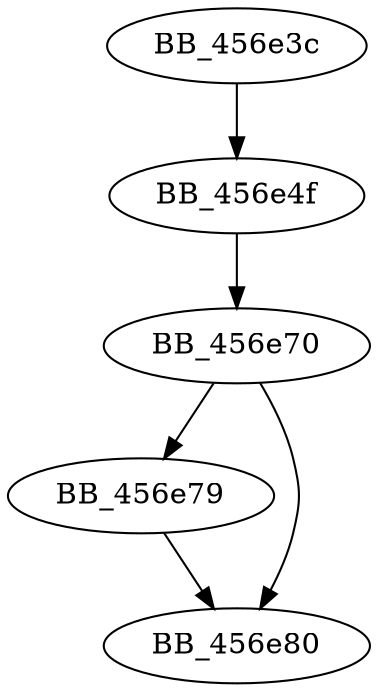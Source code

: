 DiGraph sub_456E3C{
BB_456e3c->BB_456e4f
BB_456e4f->BB_456e70
BB_456e70->BB_456e79
BB_456e70->BB_456e80
BB_456e79->BB_456e80
}
